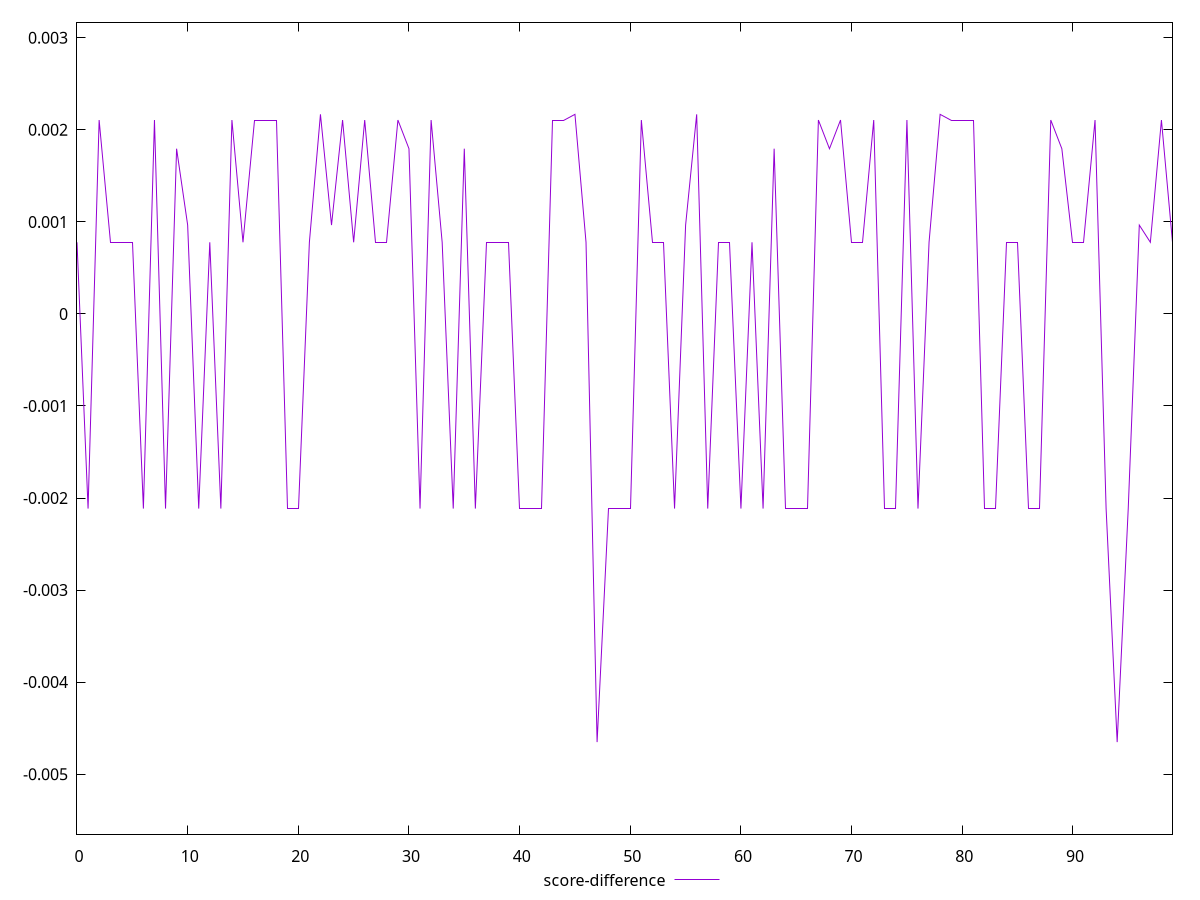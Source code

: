 reset

$scoreDifference <<EOF
0 0.0007780147026256179
1 -0.002114768555816382
2 0.0021063133744221307
3 0.0007780147026256179
4 0.0007780147026256179
5 0.0007780147026256179
6 -0.002114768555816382
7 0.0021063133744221307
8 -0.002114768555816382
9 0.0017948564457371252
10 0.000964940001487502
11 -0.002114768555816382
12 0.0007780147026256179
13 -0.002114768555816382
14 0.0021063133744221307
15 0.0007780147026256179
16 0.0021063133744221307
17 0.0021063133744221307
18 0.0021063133744221307
19 -0.002114768555816382
20 -0.002114768555816382
21 0.0007780147026256179
22 0.0021683223201357515
23 0.000964940001487502
24 0.0021063133744221307
25 0.0007780147026256179
26 0.0021063133744221307
27 0.0007780147026256179
28 0.0007780147026256179
29 0.0021063133744221307
30 0.0017948564457371252
31 -0.002114768555816382
32 0.0021063133744221307
33 0.0007780147026256179
34 -0.002114768555816382
35 0.0017948564457371252
36 -0.002114768555816382
37 0.0007780147026256179
38 0.0007780147026256179
39 0.0007780147026256179
40 -0.002114768555816382
41 -0.002114768555816382
42 -0.002114768555816382
43 0.0021063133744221307
44 0.0021063133744221307
45 0.0021683223201357515
46 0.0007780147026256179
47 -0.004651781412207678
48 -0.002114768555816382
49 -0.002114768555816382
50 -0.002114768555816382
51 0.0021063133744221307
52 0.0007780147026256179
53 0.0007780147026256179
54 -0.002114768555816382
55 0.000964940001487502
56 0.0021683223201357515
57 -0.002114768555816382
58 0.0007780147026256179
59 0.0007780147026256179
60 -0.002114768555816382
61 0.0007780147026256179
62 -0.002114768555816382
63 0.0017948564457371252
64 -0.002114768555816382
65 -0.002114768555816382
66 -0.002114768555816382
67 0.0021063133744221307
68 0.0017948564457371252
69 0.0021063133744221307
70 0.0007780147026256179
71 0.0007780147026256179
72 0.0021063133744221307
73 -0.002114768555816382
74 -0.002114768555816382
75 0.0021063133744221307
76 -0.002114768555816382
77 0.0007780147026256179
78 0.0021683223201357515
79 0.0021063133744221307
80 0.0021063133744221307
81 0.0021063133744221307
82 -0.002114768555816382
83 -0.002114768555816382
84 0.0007780147026256179
85 0.0007780147026256179
86 -0.002114768555816382
87 -0.002114768555816382
88 0.0021063133744221307
89 0.0017948564457371252
90 0.0007780147026256179
91 0.0007780147026256179
92 0.0021063133744221307
93 -0.002114768555816382
94 -0.004651781412207678
95 -0.002114768555816382
96 0.000964940001487502
97 0.0007780147026256179
98 0.0021063133744221307
99 0.0007780147026256179
EOF

set key outside below
set xrange [0:99]
set yrange [-0.005651781412207678:0.0031683223201357516]
set trange [-0.005651781412207678:0.0031683223201357516]
set terminal svg size 640, 500 enhanced background rgb 'white'
set output "reprap/cumulative-layout-shift/samples/pages+cached+noexternal+nofonts/score-difference/values.svg"

plot $scoreDifference title "score-difference" with line

reset
